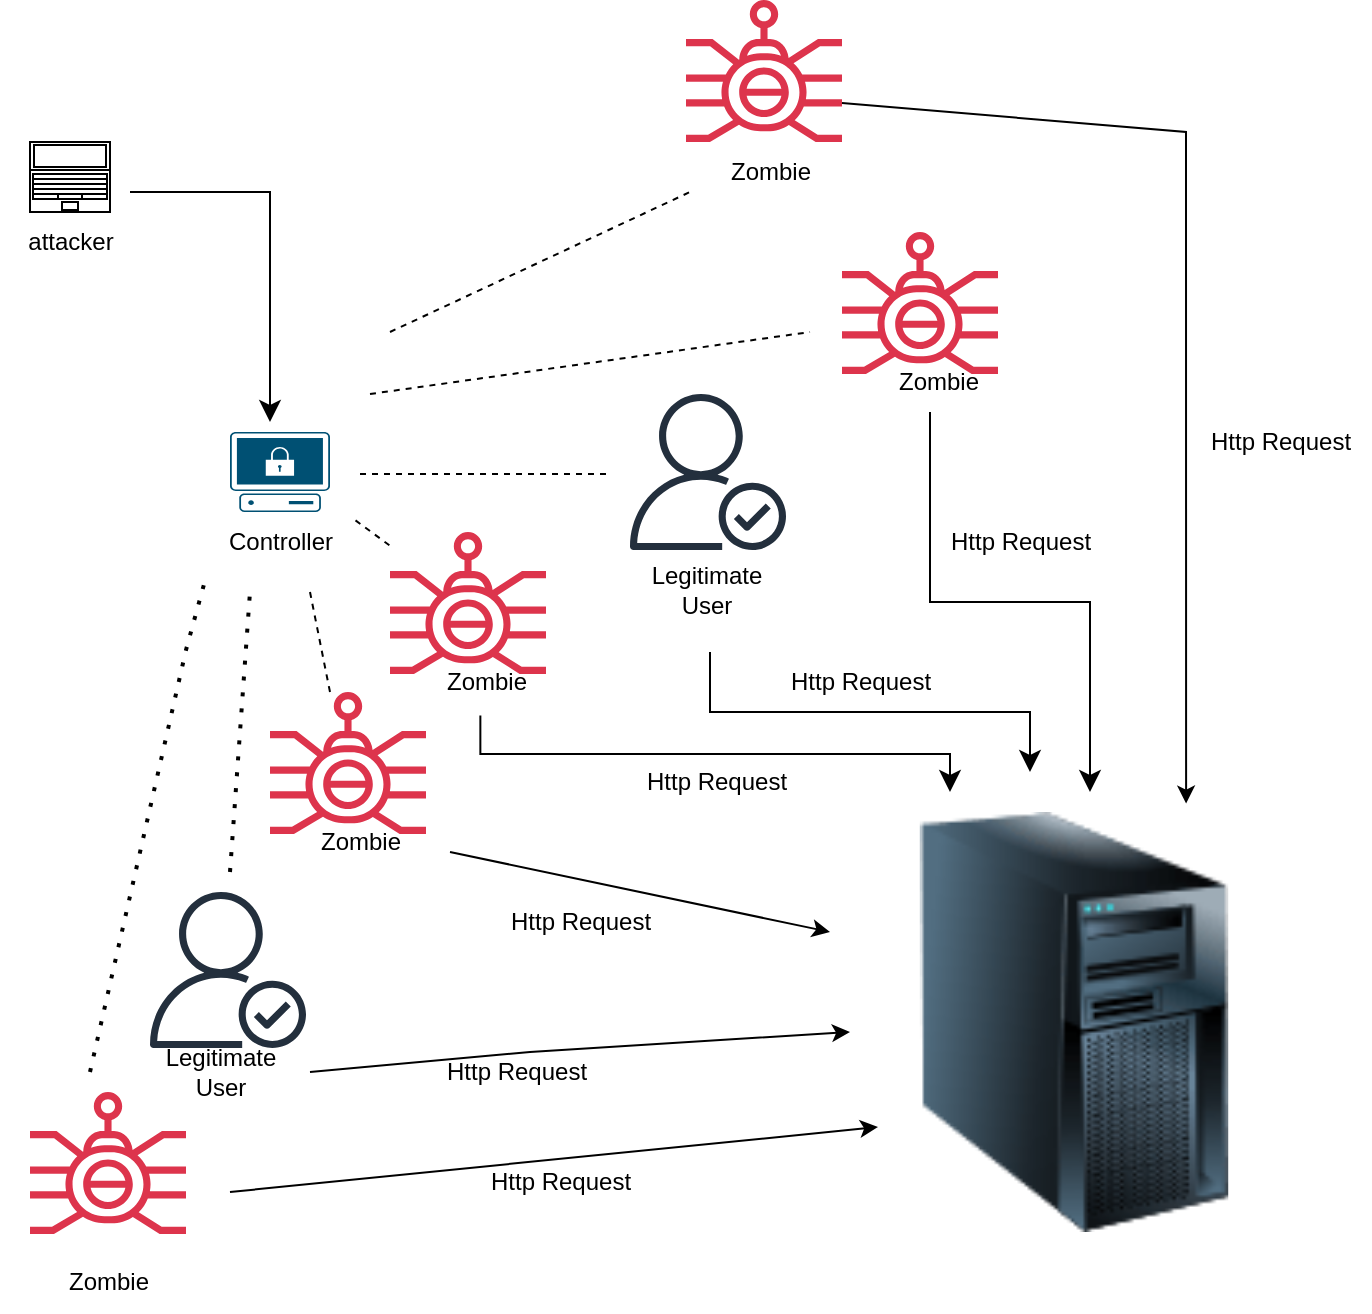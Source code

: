 <mxfile version="24.8.6">
  <diagram name="Page-1" id="OEHMCAL_28YneDYznHI7">
    <mxGraphModel dx="1050" dy="653" grid="1" gridSize="10" guides="1" tooltips="1" connect="1" arrows="1" fold="1" page="1" pageScale="1" pageWidth="850" pageHeight="1100" math="0" shadow="0">
      <root>
        <mxCell id="0" />
        <mxCell id="1" parent="0" />
        <mxCell id="_YuSK9eMthrJEl9yc5FO-2" value="" style="points=[[0.02,0.015,0],[0.5,0,0],[0.98,0.015,0],[1,0.38,0],[0.895,0.98,0],[0.5,1,0],[0.105,0.98,0],[0,0.38,0]];verticalLabelPosition=bottom;sketch=0;html=1;verticalAlign=top;aspect=fixed;align=center;pointerEvents=1;shape=mxgraph.cisco19.secure_endpoint_pc;fillColor=#005073;strokeColor=none;" vertex="1" parent="1">
          <mxGeometry x="180" y="260" width="50" height="40" as="geometry" />
        </mxCell>
        <mxCell id="_YuSK9eMthrJEl9yc5FO-4" value="" style="verticalLabelPosition=bottom;html=1;verticalAlign=top;align=center;shape=mxgraph.floorplan.laptop;" vertex="1" parent="1">
          <mxGeometry x="80" y="115" width="40" height="35" as="geometry" />
        </mxCell>
        <mxCell id="_YuSK9eMthrJEl9yc5FO-7" value="" style="edgeStyle=segmentEdgeStyle;endArrow=classic;html=1;curved=0;rounded=0;endSize=8;startSize=8;" edge="1" parent="1">
          <mxGeometry width="50" height="50" relative="1" as="geometry">
            <mxPoint x="130" y="140" as="sourcePoint" />
            <mxPoint x="200" y="255" as="targetPoint" />
          </mxGeometry>
        </mxCell>
        <mxCell id="_YuSK9eMthrJEl9yc5FO-8" value="Controller" style="text;html=1;align=center;verticalAlign=middle;resizable=0;points=[];autosize=1;strokeColor=none;fillColor=none;" vertex="1" parent="1">
          <mxGeometry x="165" y="300" width="80" height="30" as="geometry" />
        </mxCell>
        <mxCell id="_YuSK9eMthrJEl9yc5FO-9" value="" style="sketch=0;outlineConnect=0;fontColor=#232F3E;gradientColor=none;fillColor=#DD344C;strokeColor=none;dashed=0;verticalLabelPosition=bottom;verticalAlign=top;align=center;html=1;fontSize=12;fontStyle=0;aspect=fixed;pointerEvents=1;shape=mxgraph.aws4.waf_bad_bot;" vertex="1" parent="1">
          <mxGeometry x="80" y="590" width="78" height="71" as="geometry" />
        </mxCell>
        <mxCell id="_YuSK9eMthrJEl9yc5FO-10" value="" style="sketch=0;outlineConnect=0;fontColor=#232F3E;gradientColor=none;fillColor=#DD344C;strokeColor=none;dashed=0;verticalLabelPosition=bottom;verticalAlign=top;align=center;html=1;fontSize=12;fontStyle=0;aspect=fixed;pointerEvents=1;shape=mxgraph.aws4.waf_bad_bot;" vertex="1" parent="1">
          <mxGeometry x="260" y="310" width="78" height="71" as="geometry" />
        </mxCell>
        <mxCell id="_YuSK9eMthrJEl9yc5FO-11" value="" style="sketch=0;outlineConnect=0;fontColor=#232F3E;gradientColor=none;fillColor=#DD344C;strokeColor=none;dashed=0;verticalLabelPosition=bottom;verticalAlign=top;align=center;html=1;fontSize=12;fontStyle=0;aspect=fixed;pointerEvents=1;shape=mxgraph.aws4.waf_bad_bot;" vertex="1" parent="1">
          <mxGeometry x="408" y="44" width="78" height="71" as="geometry" />
        </mxCell>
        <mxCell id="_YuSK9eMthrJEl9yc5FO-12" value="" style="sketch=0;outlineConnect=0;fontColor=#232F3E;gradientColor=none;fillColor=#DD344C;strokeColor=none;dashed=0;verticalLabelPosition=bottom;verticalAlign=top;align=center;html=1;fontSize=12;fontStyle=0;aspect=fixed;pointerEvents=1;shape=mxgraph.aws4.waf_bad_bot;" vertex="1" parent="1">
          <mxGeometry x="486" y="160" width="78" height="71" as="geometry" />
        </mxCell>
        <mxCell id="_YuSK9eMthrJEl9yc5FO-13" value="" style="sketch=0;outlineConnect=0;fontColor=#232F3E;gradientColor=none;fillColor=#DD344C;strokeColor=none;dashed=0;verticalLabelPosition=bottom;verticalAlign=top;align=center;html=1;fontSize=12;fontStyle=0;aspect=fixed;pointerEvents=1;shape=mxgraph.aws4.waf_bad_bot;" vertex="1" parent="1">
          <mxGeometry x="200" y="390" width="78" height="71" as="geometry" />
        </mxCell>
        <mxCell id="_YuSK9eMthrJEl9yc5FO-14" value="" style="sketch=0;outlineConnect=0;fontColor=#232F3E;gradientColor=none;fillColor=#232F3D;strokeColor=none;dashed=0;verticalLabelPosition=bottom;verticalAlign=top;align=center;html=1;fontSize=12;fontStyle=0;aspect=fixed;pointerEvents=1;shape=mxgraph.aws4.authenticated_user;" vertex="1" parent="1">
          <mxGeometry x="140" y="490" width="78" height="78" as="geometry" />
        </mxCell>
        <mxCell id="_YuSK9eMthrJEl9yc5FO-15" value="" style="sketch=0;outlineConnect=0;fontColor=#232F3E;gradientColor=none;fillColor=#232F3D;strokeColor=none;dashed=0;verticalLabelPosition=bottom;verticalAlign=top;align=center;html=1;fontSize=12;fontStyle=0;aspect=fixed;pointerEvents=1;shape=mxgraph.aws4.authenticated_user;" vertex="1" parent="1">
          <mxGeometry x="380" y="241" width="78" height="78" as="geometry" />
        </mxCell>
        <mxCell id="_YuSK9eMthrJEl9yc5FO-22" value="attacker" style="text;html=1;align=center;verticalAlign=middle;resizable=0;points=[];autosize=1;strokeColor=none;fillColor=none;" vertex="1" parent="1">
          <mxGeometry x="65" y="150" width="70" height="30" as="geometry" />
        </mxCell>
        <mxCell id="_YuSK9eMthrJEl9yc5FO-24" value="Zombie" style="text;html=1;align=center;verticalAlign=middle;resizable=0;points=[];autosize=1;strokeColor=none;fillColor=none;" vertex="1" parent="1">
          <mxGeometry x="504" y="220" width="60" height="30" as="geometry" />
        </mxCell>
        <mxCell id="_YuSK9eMthrJEl9yc5FO-25" value="Zombie" style="text;html=1;align=center;verticalAlign=middle;resizable=0;points=[];autosize=1;strokeColor=none;fillColor=none;" vertex="1" parent="1">
          <mxGeometry x="420" y="115" width="60" height="30" as="geometry" />
        </mxCell>
        <mxCell id="_YuSK9eMthrJEl9yc5FO-26" value="Legitimate&lt;div&gt;User&lt;/div&gt;" style="text;html=1;align=center;verticalAlign=middle;resizable=0;points=[];autosize=1;strokeColor=none;fillColor=none;" vertex="1" parent="1">
          <mxGeometry x="378" y="319" width="80" height="40" as="geometry" />
        </mxCell>
        <mxCell id="_YuSK9eMthrJEl9yc5FO-27" value="Zombie" style="text;html=1;align=center;verticalAlign=middle;resizable=0;points=[];autosize=1;strokeColor=none;fillColor=none;" vertex="1" parent="1">
          <mxGeometry x="278" y="370" width="60" height="30" as="geometry" />
        </mxCell>
        <mxCell id="_YuSK9eMthrJEl9yc5FO-28" value="Zombie" style="text;html=1;align=center;verticalAlign=middle;resizable=0;points=[];autosize=1;strokeColor=none;fillColor=none;" vertex="1" parent="1">
          <mxGeometry x="215" y="450" width="60" height="30" as="geometry" />
        </mxCell>
        <mxCell id="_YuSK9eMthrJEl9yc5FO-30" value="Zombie" style="text;html=1;align=center;verticalAlign=middle;resizable=0;points=[];autosize=1;strokeColor=none;fillColor=none;" vertex="1" parent="1">
          <mxGeometry x="89" y="670" width="60" height="30" as="geometry" />
        </mxCell>
        <mxCell id="_YuSK9eMthrJEl9yc5FO-31" value="Legitimate&lt;div&gt;User&lt;/div&gt;" style="text;html=1;align=center;verticalAlign=middle;resizable=0;points=[];autosize=1;strokeColor=none;fillColor=none;" vertex="1" parent="1">
          <mxGeometry x="135" y="560" width="80" height="40" as="geometry" />
        </mxCell>
        <mxCell id="_YuSK9eMthrJEl9yc5FO-32" value="" style="image;html=1;image=img/lib/clip_art/computers/Server_Tower_128x128.png" vertex="1" parent="1">
          <mxGeometry x="504" y="450" width="196" height="210" as="geometry" />
        </mxCell>
        <mxCell id="_YuSK9eMthrJEl9yc5FO-34" value="" style="edgeStyle=elbowEdgeStyle;elbow=vertical;endArrow=classic;html=1;curved=0;rounded=0;endSize=8;startSize=8;exitX=0.453;exitY=1.06;exitDx=0;exitDy=0;exitPerimeter=0;" edge="1" parent="1" source="_YuSK9eMthrJEl9yc5FO-27">
          <mxGeometry width="50" height="50" relative="1" as="geometry">
            <mxPoint x="350" y="360" as="sourcePoint" />
            <mxPoint x="540" y="440" as="targetPoint" />
          </mxGeometry>
        </mxCell>
        <mxCell id="_YuSK9eMthrJEl9yc5FO-35" value="" style="edgeStyle=elbowEdgeStyle;elbow=vertical;endArrow=classic;html=1;curved=0;rounded=0;endSize=8;startSize=8;" edge="1" parent="1">
          <mxGeometry width="50" height="50" relative="1" as="geometry">
            <mxPoint x="420" y="370" as="sourcePoint" />
            <mxPoint x="580" y="430" as="targetPoint" />
            <Array as="points">
              <mxPoint x="510" y="400" />
            </Array>
          </mxGeometry>
        </mxCell>
        <mxCell id="_YuSK9eMthrJEl9yc5FO-36" value="" style="edgeStyle=elbowEdgeStyle;elbow=vertical;endArrow=classic;html=1;curved=0;rounded=0;endSize=8;startSize=8;" edge="1" parent="1">
          <mxGeometry width="50" height="50" relative="1" as="geometry">
            <mxPoint x="530" y="250" as="sourcePoint" />
            <mxPoint x="610" y="440" as="targetPoint" />
          </mxGeometry>
        </mxCell>
        <mxCell id="_YuSK9eMthrJEl9yc5FO-41" value="" style="endArrow=classic;html=1;rounded=0;entryX=0;entryY=0.75;entryDx=0;entryDy=0;" edge="1" parent="1" target="_YuSK9eMthrJEl9yc5FO-32">
          <mxGeometry width="50" height="50" relative="1" as="geometry">
            <mxPoint x="180" y="640" as="sourcePoint" />
            <mxPoint x="560" y="680" as="targetPoint" />
            <Array as="points" />
          </mxGeometry>
        </mxCell>
        <mxCell id="_YuSK9eMthrJEl9yc5FO-42" value="" style="endArrow=classic;html=1;rounded=0;" edge="1" parent="1">
          <mxGeometry width="50" height="50" relative="1" as="geometry">
            <mxPoint x="220" y="580" as="sourcePoint" />
            <mxPoint x="490" y="560" as="targetPoint" />
            <Array as="points">
              <mxPoint x="330" y="570" />
            </Array>
          </mxGeometry>
        </mxCell>
        <mxCell id="_YuSK9eMthrJEl9yc5FO-43" value="" style="endArrow=classic;html=1;rounded=0;" edge="1" parent="1">
          <mxGeometry width="50" height="50" relative="1" as="geometry">
            <mxPoint x="290" y="470" as="sourcePoint" />
            <mxPoint x="480" y="510" as="targetPoint" />
            <Array as="points" />
          </mxGeometry>
        </mxCell>
        <mxCell id="_YuSK9eMthrJEl9yc5FO-44" value="" style="endArrow=classic;html=1;rounded=0;entryX=0.786;entryY=-0.02;entryDx=0;entryDy=0;entryPerimeter=0;" edge="1" parent="1" target="_YuSK9eMthrJEl9yc5FO-32">
          <mxGeometry width="50" height="50" relative="1" as="geometry">
            <mxPoint x="486" y="95.5" as="sourcePoint" />
            <mxPoint x="670" y="140" as="targetPoint" />
            <Array as="points">
              <mxPoint x="658" y="110" />
            </Array>
          </mxGeometry>
        </mxCell>
        <mxCell id="_YuSK9eMthrJEl9yc5FO-45" value="Http Request" style="text;html=1;align=center;verticalAlign=middle;resizable=0;points=[];autosize=1;strokeColor=none;fillColor=none;" vertex="1" parent="1">
          <mxGeometry x="310" y="490" width="90" height="30" as="geometry" />
        </mxCell>
        <mxCell id="_YuSK9eMthrJEl9yc5FO-46" value="Http Request" style="text;html=1;align=center;verticalAlign=middle;resizable=0;points=[];autosize=1;strokeColor=none;fillColor=none;" vertex="1" parent="1">
          <mxGeometry x="278" y="565" width="90" height="30" as="geometry" />
        </mxCell>
        <mxCell id="_YuSK9eMthrJEl9yc5FO-47" value="Http Request" style="text;html=1;align=center;verticalAlign=middle;resizable=0;points=[];autosize=1;strokeColor=none;fillColor=none;" vertex="1" parent="1">
          <mxGeometry x="300" y="620" width="90" height="30" as="geometry" />
        </mxCell>
        <mxCell id="_YuSK9eMthrJEl9yc5FO-48" value="Http Request" style="text;html=1;align=center;verticalAlign=middle;resizable=0;points=[];autosize=1;strokeColor=none;fillColor=none;" vertex="1" parent="1">
          <mxGeometry x="378" y="420" width="90" height="30" as="geometry" />
        </mxCell>
        <mxCell id="_YuSK9eMthrJEl9yc5FO-49" value="Http Request" style="text;html=1;align=center;verticalAlign=middle;resizable=0;points=[];autosize=1;strokeColor=none;fillColor=none;" vertex="1" parent="1">
          <mxGeometry x="450" y="370" width="90" height="30" as="geometry" />
        </mxCell>
        <mxCell id="_YuSK9eMthrJEl9yc5FO-51" value="Http Request" style="text;html=1;align=center;verticalAlign=middle;resizable=0;points=[];autosize=1;strokeColor=none;fillColor=none;" vertex="1" parent="1">
          <mxGeometry x="530" y="300" width="90" height="30" as="geometry" />
        </mxCell>
        <mxCell id="_YuSK9eMthrJEl9yc5FO-52" value="Http Request" style="text;html=1;align=center;verticalAlign=middle;resizable=0;points=[];autosize=1;strokeColor=none;fillColor=none;" vertex="1" parent="1">
          <mxGeometry x="660" y="250" width="90" height="30" as="geometry" />
        </mxCell>
        <mxCell id="_YuSK9eMthrJEl9yc5FO-53" value="" style="endArrow=none;dashed=1;html=1;dashPattern=1 3;strokeWidth=2;rounded=0;entryX=0.033;entryY=1.127;entryDx=0;entryDy=0;entryPerimeter=0;" edge="1" parent="1" target="_YuSK9eMthrJEl9yc5FO-8">
          <mxGeometry width="50" height="50" relative="1" as="geometry">
            <mxPoint x="110" y="580" as="sourcePoint" />
            <mxPoint x="158" y="359" as="targetPoint" />
            <Array as="points">
              <mxPoint x="158" y="369" />
            </Array>
          </mxGeometry>
        </mxCell>
        <mxCell id="_YuSK9eMthrJEl9yc5FO-54" value="" style="endArrow=none;dashed=1;html=1;dashPattern=1 3;strokeWidth=2;rounded=0;" edge="1" parent="1">
          <mxGeometry width="50" height="50" relative="1" as="geometry">
            <mxPoint x="180" y="480" as="sourcePoint" />
            <mxPoint x="190" y="340" as="targetPoint" />
            <Array as="points" />
          </mxGeometry>
        </mxCell>
        <mxCell id="_YuSK9eMthrJEl9yc5FO-59" value="" style="endArrow=none;dashed=1;html=1;rounded=0;" edge="1" parent="1">
          <mxGeometry width="50" height="50" relative="1" as="geometry">
            <mxPoint x="245" y="281" as="sourcePoint" />
            <mxPoint x="370" y="281" as="targetPoint" />
          </mxGeometry>
        </mxCell>
        <mxCell id="_YuSK9eMthrJEl9yc5FO-60" value="" style="endArrow=none;dashed=1;html=1;rounded=0;" edge="1" parent="1">
          <mxGeometry width="50" height="50" relative="1" as="geometry">
            <mxPoint x="250" y="241" as="sourcePoint" />
            <mxPoint x="470" y="210" as="targetPoint" />
          </mxGeometry>
        </mxCell>
        <mxCell id="_YuSK9eMthrJEl9yc5FO-61" value="" style="endArrow=none;dashed=1;html=1;rounded=0;" edge="1" parent="1">
          <mxGeometry width="50" height="50" relative="1" as="geometry">
            <mxPoint x="260" y="210" as="sourcePoint" />
            <mxPoint x="410" y="140" as="targetPoint" />
          </mxGeometry>
        </mxCell>
        <mxCell id="_YuSK9eMthrJEl9yc5FO-62" value="" style="endArrow=none;dashed=1;html=1;rounded=0;" edge="1" parent="1">
          <mxGeometry width="50" height="50" relative="1" as="geometry">
            <mxPoint x="230" y="390" as="sourcePoint" />
            <mxPoint x="220" y="340" as="targetPoint" />
          </mxGeometry>
        </mxCell>
        <mxCell id="_YuSK9eMthrJEl9yc5FO-64" value="" style="endArrow=none;dashed=1;html=1;rounded=0;exitX=0.972;exitY=0.14;exitDx=0;exitDy=0;exitPerimeter=0;" edge="1" parent="1" source="_YuSK9eMthrJEl9yc5FO-8" target="_YuSK9eMthrJEl9yc5FO-10">
          <mxGeometry width="50" height="50" relative="1" as="geometry">
            <mxPoint x="250" y="320" as="sourcePoint" />
            <mxPoint x="300" y="270" as="targetPoint" />
          </mxGeometry>
        </mxCell>
      </root>
    </mxGraphModel>
  </diagram>
</mxfile>
